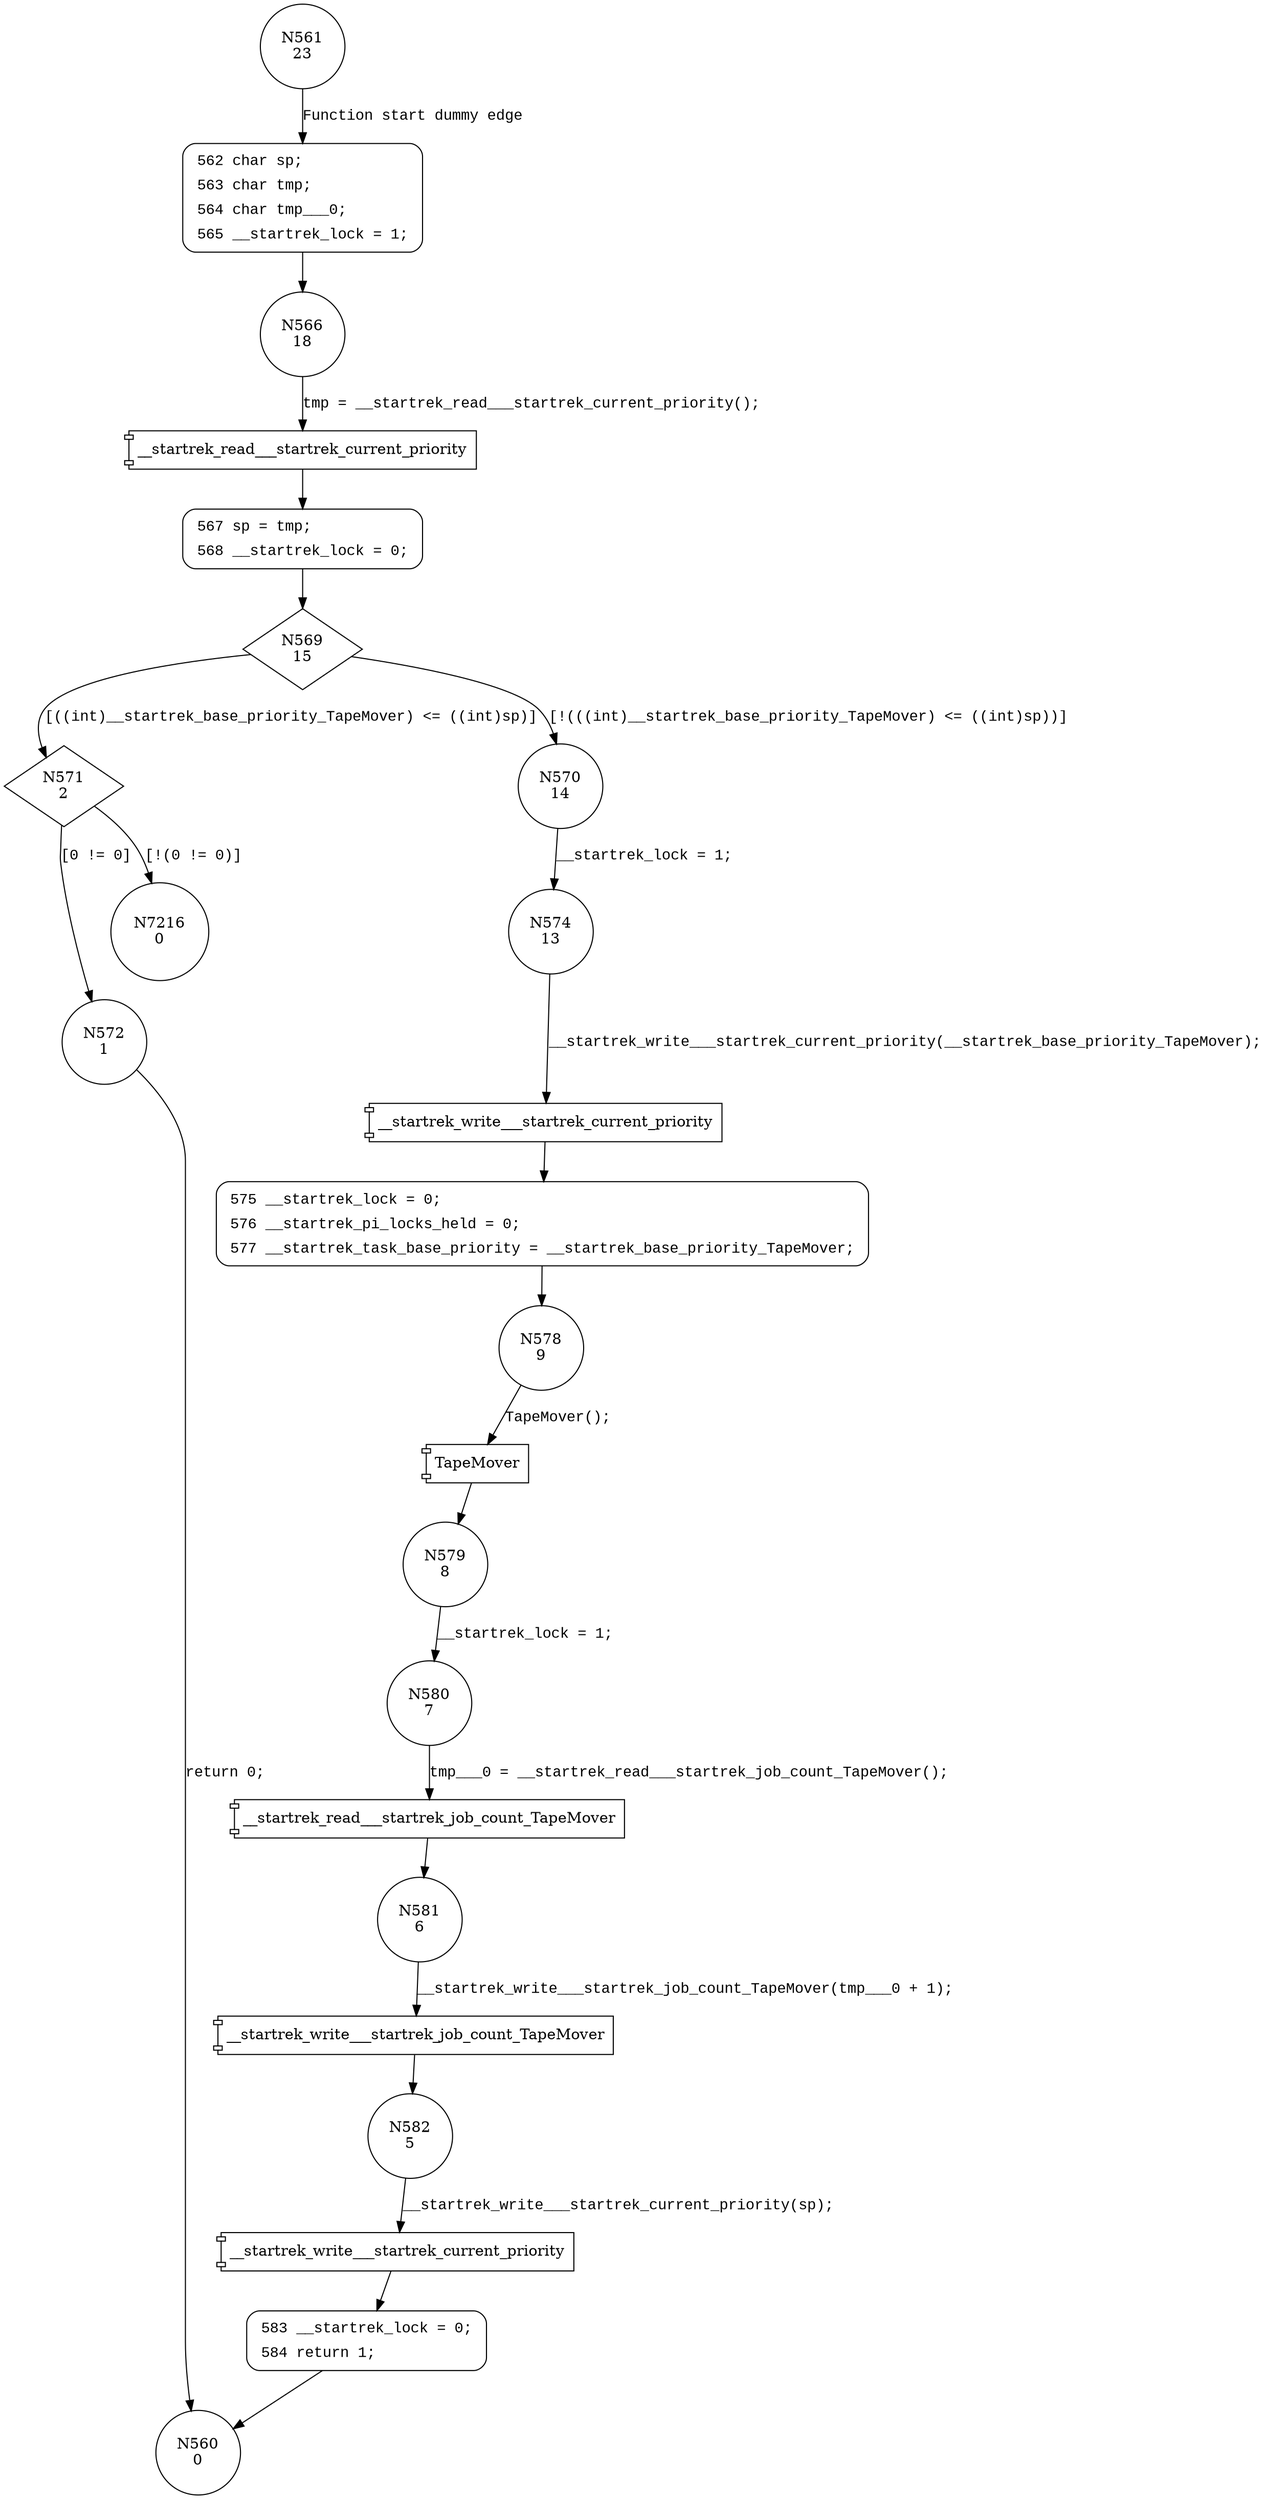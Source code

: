 digraph __startrek_entry_pt_TapeMover {
561 [shape="circle" label="N561\n23"]
562 [shape="circle" label="N562\n22"]
566 [shape="circle" label="N566\n18"]
567 [shape="circle" label="N567\n17"]
569 [shape="diamond" label="N569\n15"]
571 [shape="diamond" label="N571\n2"]
570 [shape="circle" label="N570\n14"]
574 [shape="circle" label="N574\n13"]
575 [shape="circle" label="N575\n12"]
578 [shape="circle" label="N578\n9"]
579 [shape="circle" label="N579\n8"]
580 [shape="circle" label="N580\n7"]
581 [shape="circle" label="N581\n6"]
582 [shape="circle" label="N582\n5"]
583 [shape="circle" label="N583\n4"]
572 [shape="circle" label="N572\n1"]
7216 [shape="circle" label="N7216\n0"]
560 [shape="circle" label="N560\n0"]
562 [style="filled,bold" penwidth="1" fillcolor="white" fontname="Courier New" shape="Mrecord" label=<<table border="0" cellborder="0" cellpadding="3" bgcolor="white"><tr><td align="right">562</td><td align="left">char sp;</td></tr><tr><td align="right">563</td><td align="left">char tmp;</td></tr><tr><td align="right">564</td><td align="left">char tmp___0;</td></tr><tr><td align="right">565</td><td align="left">__startrek_lock = 1;</td></tr></table>>]
562 -> 566[label=""]
567 [style="filled,bold" penwidth="1" fillcolor="white" fontname="Courier New" shape="Mrecord" label=<<table border="0" cellborder="0" cellpadding="3" bgcolor="white"><tr><td align="right">567</td><td align="left">sp = tmp;</td></tr><tr><td align="right">568</td><td align="left">__startrek_lock = 0;</td></tr></table>>]
567 -> 569[label=""]
575 [style="filled,bold" penwidth="1" fillcolor="white" fontname="Courier New" shape="Mrecord" label=<<table border="0" cellborder="0" cellpadding="3" bgcolor="white"><tr><td align="right">575</td><td align="left">__startrek_lock = 0;</td></tr><tr><td align="right">576</td><td align="left">__startrek_pi_locks_held = 0;</td></tr><tr><td align="right">577</td><td align="left">__startrek_task_base_priority = __startrek_base_priority_TapeMover;</td></tr></table>>]
575 -> 578[label=""]
583 [style="filled,bold" penwidth="1" fillcolor="white" fontname="Courier New" shape="Mrecord" label=<<table border="0" cellborder="0" cellpadding="3" bgcolor="white"><tr><td align="right">583</td><td align="left">__startrek_lock = 0;</td></tr><tr><td align="right">584</td><td align="left">return 1;</td></tr></table>>]
583 -> 560[label=""]
561 -> 562 [label="Function start dummy edge" fontname="Courier New"]
100256 [shape="component" label="__startrek_read___startrek_current_priority"]
566 -> 100256 [label="tmp = __startrek_read___startrek_current_priority();" fontname="Courier New"]
100256 -> 567 [label="" fontname="Courier New"]
569 -> 571 [label="[((int)__startrek_base_priority_TapeMover) <= ((int)sp)]" fontname="Courier New"]
569 -> 570 [label="[!(((int)__startrek_base_priority_TapeMover) <= ((int)sp))]" fontname="Courier New"]
100257 [shape="component" label="__startrek_write___startrek_current_priority"]
574 -> 100257 [label="__startrek_write___startrek_current_priority(__startrek_base_priority_TapeMover);" fontname="Courier New"]
100257 -> 575 [label="" fontname="Courier New"]
100258 [shape="component" label="TapeMover"]
578 -> 100258 [label="TapeMover();" fontname="Courier New"]
100258 -> 579 [label="" fontname="Courier New"]
100259 [shape="component" label="__startrek_read___startrek_job_count_TapeMover"]
580 -> 100259 [label="tmp___0 = __startrek_read___startrek_job_count_TapeMover();" fontname="Courier New"]
100259 -> 581 [label="" fontname="Courier New"]
100260 [shape="component" label="__startrek_write___startrek_job_count_TapeMover"]
581 -> 100260 [label="__startrek_write___startrek_job_count_TapeMover(tmp___0 + 1);" fontname="Courier New"]
100260 -> 582 [label="" fontname="Courier New"]
100261 [shape="component" label="__startrek_write___startrek_current_priority"]
582 -> 100261 [label="__startrek_write___startrek_current_priority(sp);" fontname="Courier New"]
100261 -> 583 [label="" fontname="Courier New"]
571 -> 572 [label="[0 != 0]" fontname="Courier New"]
571 -> 7216 [label="[!(0 != 0)]" fontname="Courier New"]
570 -> 574 [label="__startrek_lock = 1;" fontname="Courier New"]
579 -> 580 [label="__startrek_lock = 1;" fontname="Courier New"]
572 -> 560 [label="return 0;" fontname="Courier New"]
}